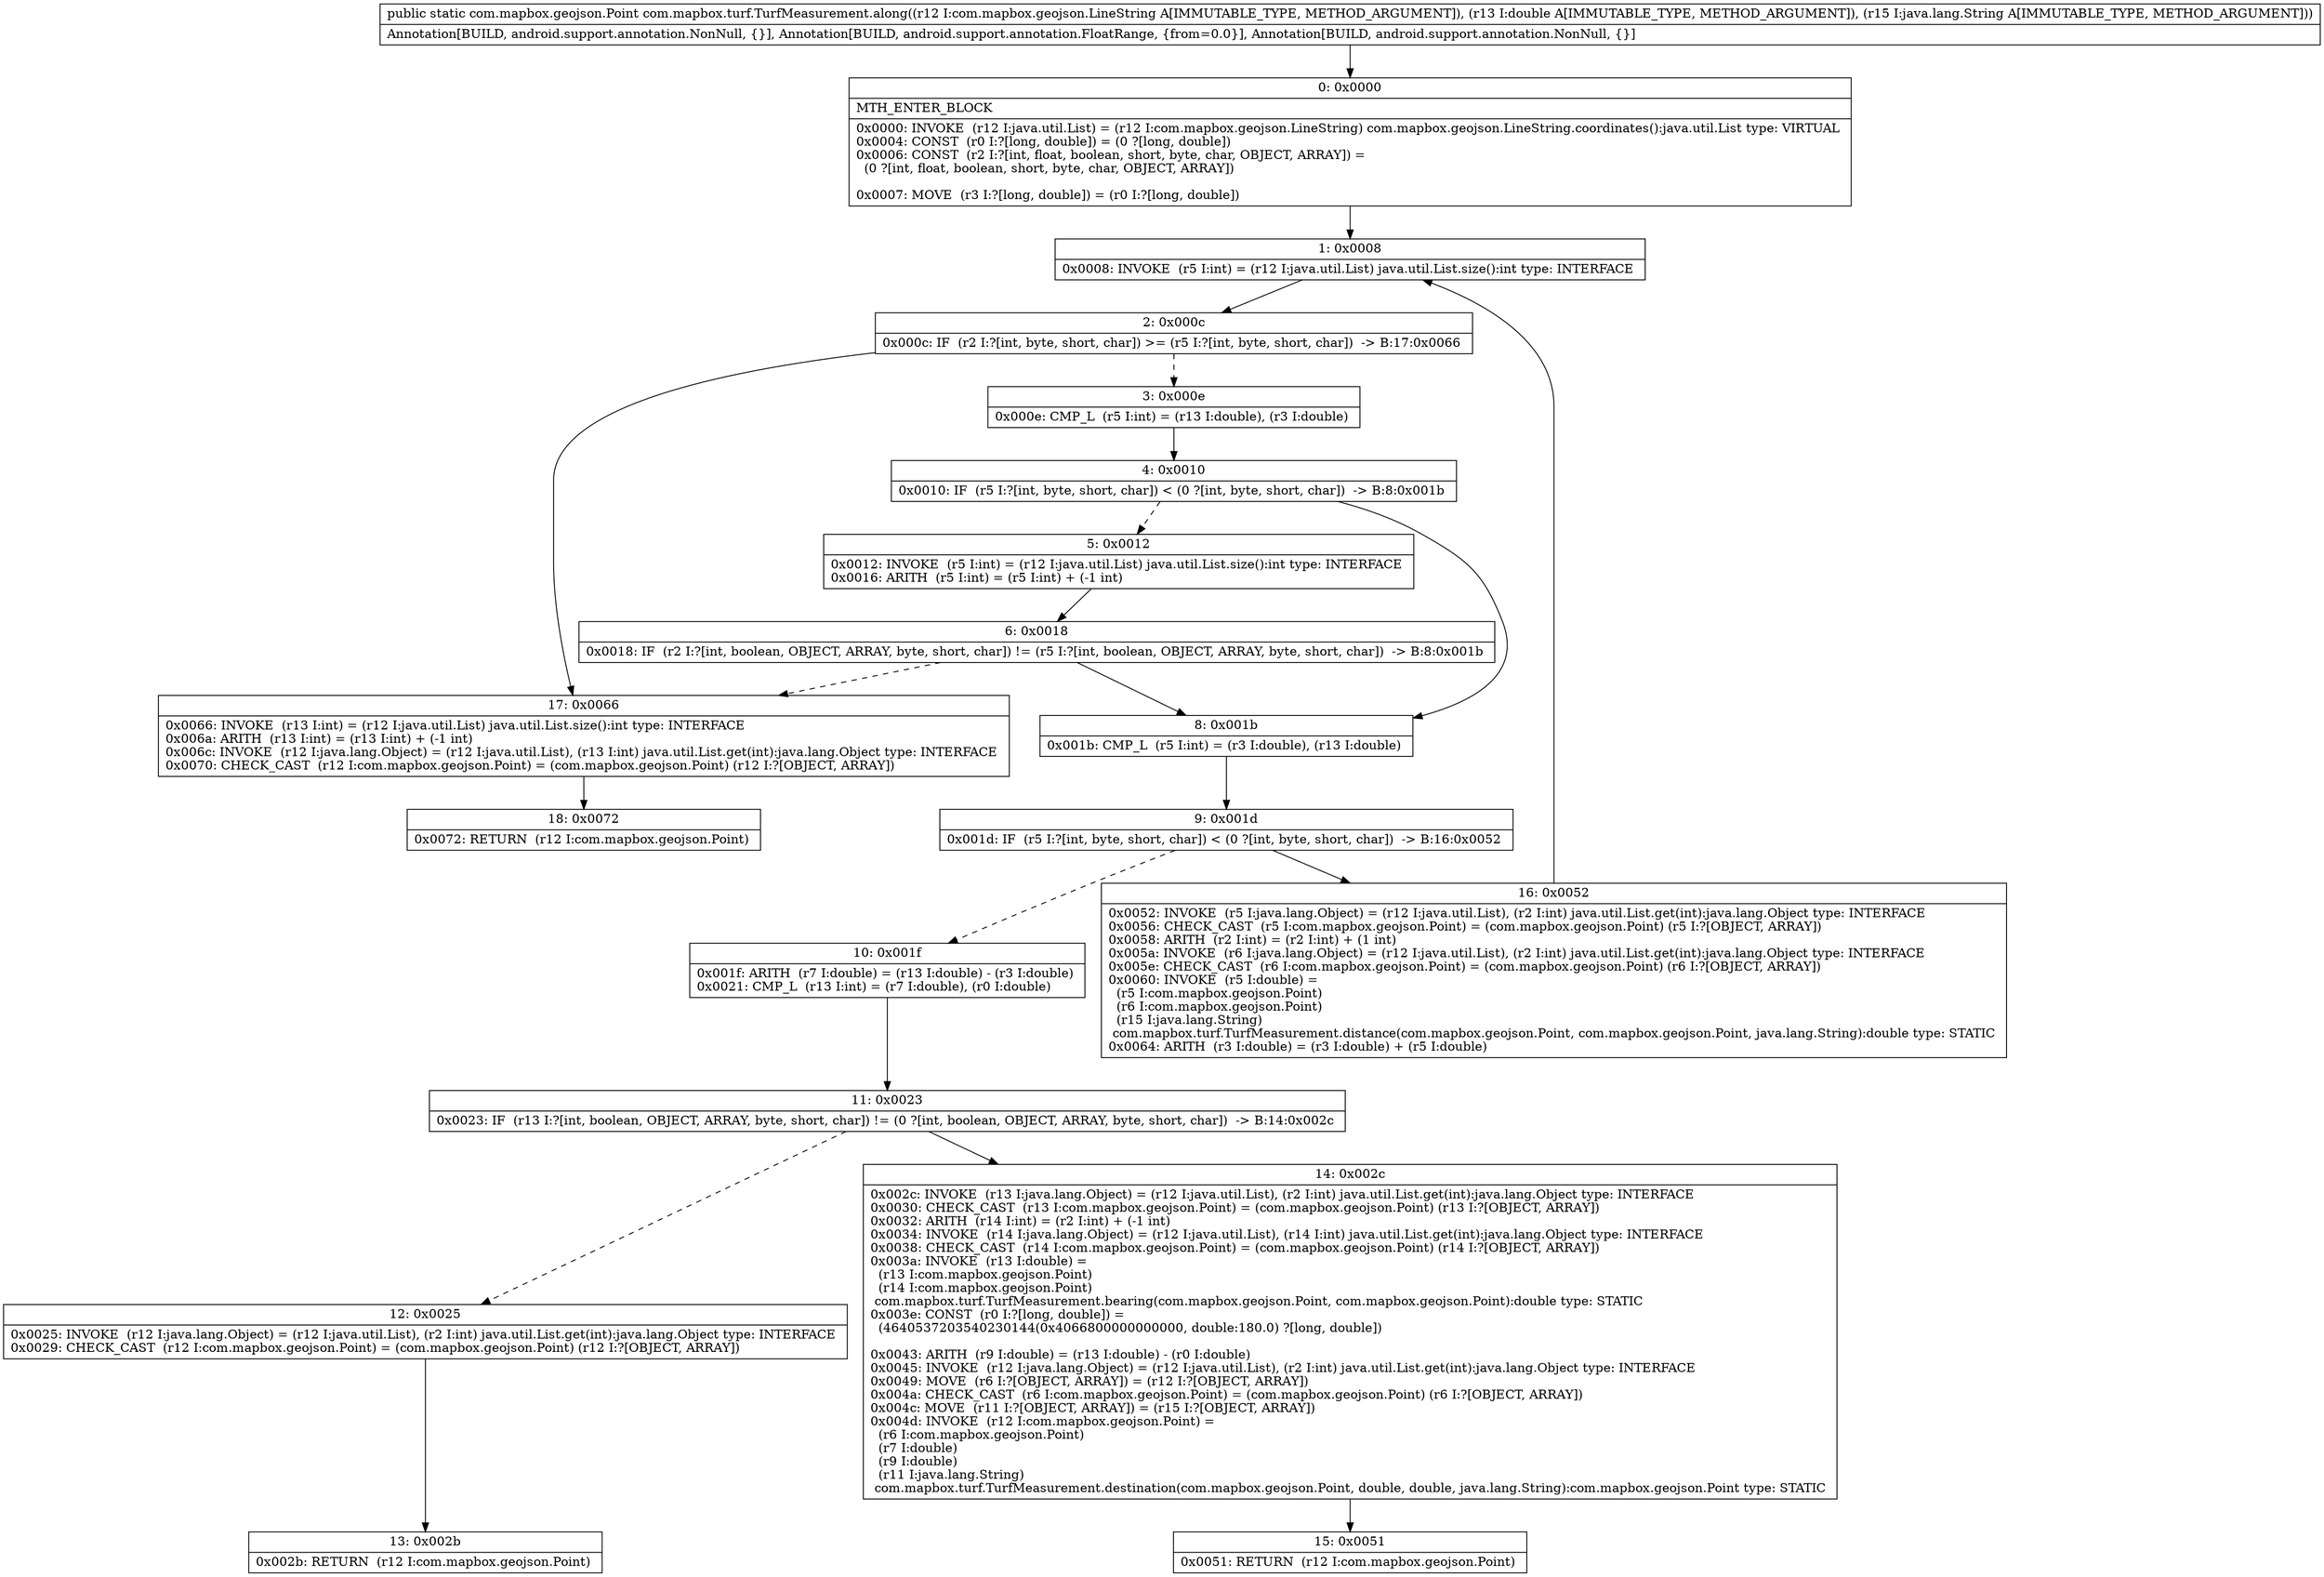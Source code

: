 digraph "CFG forcom.mapbox.turf.TurfMeasurement.along(Lcom\/mapbox\/geojson\/LineString;DLjava\/lang\/String;)Lcom\/mapbox\/geojson\/Point;" {
Node_0 [shape=record,label="{0\:\ 0x0000|MTH_ENTER_BLOCK\l|0x0000: INVOKE  (r12 I:java.util.List) = (r12 I:com.mapbox.geojson.LineString) com.mapbox.geojson.LineString.coordinates():java.util.List type: VIRTUAL \l0x0004: CONST  (r0 I:?[long, double]) = (0 ?[long, double]) \l0x0006: CONST  (r2 I:?[int, float, boolean, short, byte, char, OBJECT, ARRAY]) = \l  (0 ?[int, float, boolean, short, byte, char, OBJECT, ARRAY])\l \l0x0007: MOVE  (r3 I:?[long, double]) = (r0 I:?[long, double]) \l}"];
Node_1 [shape=record,label="{1\:\ 0x0008|0x0008: INVOKE  (r5 I:int) = (r12 I:java.util.List) java.util.List.size():int type: INTERFACE \l}"];
Node_2 [shape=record,label="{2\:\ 0x000c|0x000c: IF  (r2 I:?[int, byte, short, char]) \>= (r5 I:?[int, byte, short, char])  \-\> B:17:0x0066 \l}"];
Node_3 [shape=record,label="{3\:\ 0x000e|0x000e: CMP_L  (r5 I:int) = (r13 I:double), (r3 I:double) \l}"];
Node_4 [shape=record,label="{4\:\ 0x0010|0x0010: IF  (r5 I:?[int, byte, short, char]) \< (0 ?[int, byte, short, char])  \-\> B:8:0x001b \l}"];
Node_5 [shape=record,label="{5\:\ 0x0012|0x0012: INVOKE  (r5 I:int) = (r12 I:java.util.List) java.util.List.size():int type: INTERFACE \l0x0016: ARITH  (r5 I:int) = (r5 I:int) + (\-1 int) \l}"];
Node_6 [shape=record,label="{6\:\ 0x0018|0x0018: IF  (r2 I:?[int, boolean, OBJECT, ARRAY, byte, short, char]) != (r5 I:?[int, boolean, OBJECT, ARRAY, byte, short, char])  \-\> B:8:0x001b \l}"];
Node_8 [shape=record,label="{8\:\ 0x001b|0x001b: CMP_L  (r5 I:int) = (r3 I:double), (r13 I:double) \l}"];
Node_9 [shape=record,label="{9\:\ 0x001d|0x001d: IF  (r5 I:?[int, byte, short, char]) \< (0 ?[int, byte, short, char])  \-\> B:16:0x0052 \l}"];
Node_10 [shape=record,label="{10\:\ 0x001f|0x001f: ARITH  (r7 I:double) = (r13 I:double) \- (r3 I:double) \l0x0021: CMP_L  (r13 I:int) = (r7 I:double), (r0 I:double) \l}"];
Node_11 [shape=record,label="{11\:\ 0x0023|0x0023: IF  (r13 I:?[int, boolean, OBJECT, ARRAY, byte, short, char]) != (0 ?[int, boolean, OBJECT, ARRAY, byte, short, char])  \-\> B:14:0x002c \l}"];
Node_12 [shape=record,label="{12\:\ 0x0025|0x0025: INVOKE  (r12 I:java.lang.Object) = (r12 I:java.util.List), (r2 I:int) java.util.List.get(int):java.lang.Object type: INTERFACE \l0x0029: CHECK_CAST  (r12 I:com.mapbox.geojson.Point) = (com.mapbox.geojson.Point) (r12 I:?[OBJECT, ARRAY]) \l}"];
Node_13 [shape=record,label="{13\:\ 0x002b|0x002b: RETURN  (r12 I:com.mapbox.geojson.Point) \l}"];
Node_14 [shape=record,label="{14\:\ 0x002c|0x002c: INVOKE  (r13 I:java.lang.Object) = (r12 I:java.util.List), (r2 I:int) java.util.List.get(int):java.lang.Object type: INTERFACE \l0x0030: CHECK_CAST  (r13 I:com.mapbox.geojson.Point) = (com.mapbox.geojson.Point) (r13 I:?[OBJECT, ARRAY]) \l0x0032: ARITH  (r14 I:int) = (r2 I:int) + (\-1 int) \l0x0034: INVOKE  (r14 I:java.lang.Object) = (r12 I:java.util.List), (r14 I:int) java.util.List.get(int):java.lang.Object type: INTERFACE \l0x0038: CHECK_CAST  (r14 I:com.mapbox.geojson.Point) = (com.mapbox.geojson.Point) (r14 I:?[OBJECT, ARRAY]) \l0x003a: INVOKE  (r13 I:double) = \l  (r13 I:com.mapbox.geojson.Point)\l  (r14 I:com.mapbox.geojson.Point)\l com.mapbox.turf.TurfMeasurement.bearing(com.mapbox.geojson.Point, com.mapbox.geojson.Point):double type: STATIC \l0x003e: CONST  (r0 I:?[long, double]) = \l  (4640537203540230144(0x4066800000000000, double:180.0) ?[long, double])\l \l0x0043: ARITH  (r9 I:double) = (r13 I:double) \- (r0 I:double) \l0x0045: INVOKE  (r12 I:java.lang.Object) = (r12 I:java.util.List), (r2 I:int) java.util.List.get(int):java.lang.Object type: INTERFACE \l0x0049: MOVE  (r6 I:?[OBJECT, ARRAY]) = (r12 I:?[OBJECT, ARRAY]) \l0x004a: CHECK_CAST  (r6 I:com.mapbox.geojson.Point) = (com.mapbox.geojson.Point) (r6 I:?[OBJECT, ARRAY]) \l0x004c: MOVE  (r11 I:?[OBJECT, ARRAY]) = (r15 I:?[OBJECT, ARRAY]) \l0x004d: INVOKE  (r12 I:com.mapbox.geojson.Point) = \l  (r6 I:com.mapbox.geojson.Point)\l  (r7 I:double)\l  (r9 I:double)\l  (r11 I:java.lang.String)\l com.mapbox.turf.TurfMeasurement.destination(com.mapbox.geojson.Point, double, double, java.lang.String):com.mapbox.geojson.Point type: STATIC \l}"];
Node_15 [shape=record,label="{15\:\ 0x0051|0x0051: RETURN  (r12 I:com.mapbox.geojson.Point) \l}"];
Node_16 [shape=record,label="{16\:\ 0x0052|0x0052: INVOKE  (r5 I:java.lang.Object) = (r12 I:java.util.List), (r2 I:int) java.util.List.get(int):java.lang.Object type: INTERFACE \l0x0056: CHECK_CAST  (r5 I:com.mapbox.geojson.Point) = (com.mapbox.geojson.Point) (r5 I:?[OBJECT, ARRAY]) \l0x0058: ARITH  (r2 I:int) = (r2 I:int) + (1 int) \l0x005a: INVOKE  (r6 I:java.lang.Object) = (r12 I:java.util.List), (r2 I:int) java.util.List.get(int):java.lang.Object type: INTERFACE \l0x005e: CHECK_CAST  (r6 I:com.mapbox.geojson.Point) = (com.mapbox.geojson.Point) (r6 I:?[OBJECT, ARRAY]) \l0x0060: INVOKE  (r5 I:double) = \l  (r5 I:com.mapbox.geojson.Point)\l  (r6 I:com.mapbox.geojson.Point)\l  (r15 I:java.lang.String)\l com.mapbox.turf.TurfMeasurement.distance(com.mapbox.geojson.Point, com.mapbox.geojson.Point, java.lang.String):double type: STATIC \l0x0064: ARITH  (r3 I:double) = (r3 I:double) + (r5 I:double) \l}"];
Node_17 [shape=record,label="{17\:\ 0x0066|0x0066: INVOKE  (r13 I:int) = (r12 I:java.util.List) java.util.List.size():int type: INTERFACE \l0x006a: ARITH  (r13 I:int) = (r13 I:int) + (\-1 int) \l0x006c: INVOKE  (r12 I:java.lang.Object) = (r12 I:java.util.List), (r13 I:int) java.util.List.get(int):java.lang.Object type: INTERFACE \l0x0070: CHECK_CAST  (r12 I:com.mapbox.geojson.Point) = (com.mapbox.geojson.Point) (r12 I:?[OBJECT, ARRAY]) \l}"];
Node_18 [shape=record,label="{18\:\ 0x0072|0x0072: RETURN  (r12 I:com.mapbox.geojson.Point) \l}"];
MethodNode[shape=record,label="{public static com.mapbox.geojson.Point com.mapbox.turf.TurfMeasurement.along((r12 I:com.mapbox.geojson.LineString A[IMMUTABLE_TYPE, METHOD_ARGUMENT]), (r13 I:double A[IMMUTABLE_TYPE, METHOD_ARGUMENT]), (r15 I:java.lang.String A[IMMUTABLE_TYPE, METHOD_ARGUMENT]))  | Annotation[BUILD, android.support.annotation.NonNull, \{\}], Annotation[BUILD, android.support.annotation.FloatRange, \{from=0.0\}], Annotation[BUILD, android.support.annotation.NonNull, \{\}]\l}"];
MethodNode -> Node_0;
Node_0 -> Node_1;
Node_1 -> Node_2;
Node_2 -> Node_3[style=dashed];
Node_2 -> Node_17;
Node_3 -> Node_4;
Node_4 -> Node_5[style=dashed];
Node_4 -> Node_8;
Node_5 -> Node_6;
Node_6 -> Node_8;
Node_6 -> Node_17[style=dashed];
Node_8 -> Node_9;
Node_9 -> Node_10[style=dashed];
Node_9 -> Node_16;
Node_10 -> Node_11;
Node_11 -> Node_12[style=dashed];
Node_11 -> Node_14;
Node_12 -> Node_13;
Node_14 -> Node_15;
Node_16 -> Node_1;
Node_17 -> Node_18;
}

